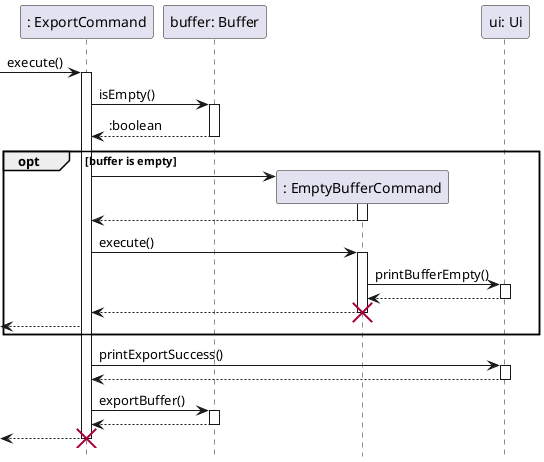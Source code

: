 @startuml
hide footbox

participant ": ExportCommand" as ExportCommand
participant "buffer: Buffer" as Buffer
participant ": EmptyBufferCommand" as EmptyBufferCommand
participant "ui: Ui" as Ui

-> ExportCommand: execute()
activate ExportCommand
    ExportCommand -> Buffer: isEmpty()
    activate Buffer
    return :boolean

    opt buffer is empty
        ExportCommand -> EmptyBufferCommand **
        activate EmptyBufferCommand
        return

        ExportCommand -> EmptyBufferCommand: execute()
        activate EmptyBufferCommand
            EmptyBufferCommand -> Ui: printBufferEmpty()
            activate Ui
            return
        return
        destroy EmptyBufferCommand
        <-- ExportCommand
    end

    ExportCommand -> Ui: printExportSuccess()
    activate Ui
    return
    ExportCommand -> Buffer: exportBuffer()
    activate Buffer
    return
return
destroy ExportCommand
@enduml